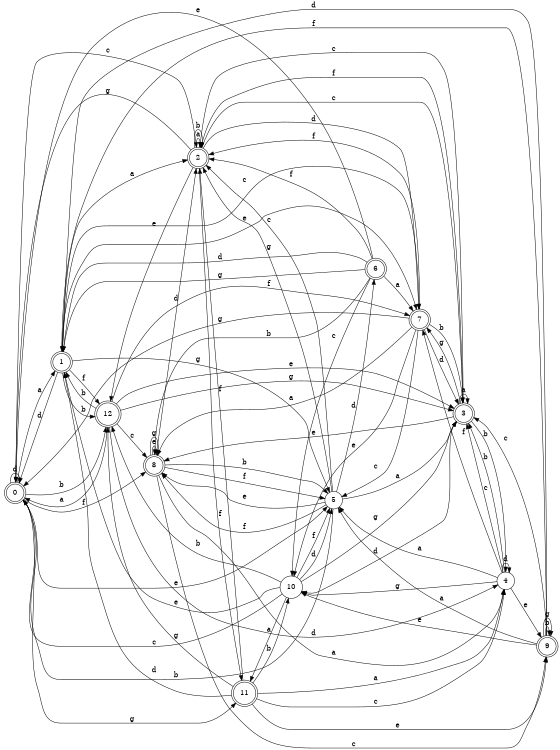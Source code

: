 digraph n11_1 {
__start0 [label="" shape="none"];

rankdir=LR;
size="8,5";

s0 [style="rounded,filled", color="black", fillcolor="white" shape="doublecircle", label="0"];
s1 [style="rounded,filled", color="black", fillcolor="white" shape="doublecircle", label="1"];
s2 [style="rounded,filled", color="black", fillcolor="white" shape="doublecircle", label="2"];
s3 [style="rounded,filled", color="black", fillcolor="white" shape="doublecircle", label="3"];
s4 [style="filled", color="black", fillcolor="white" shape="circle", label="4"];
s5 [style="filled", color="black", fillcolor="white" shape="circle", label="5"];
s6 [style="rounded,filled", color="black", fillcolor="white" shape="doublecircle", label="6"];
s7 [style="rounded,filled", color="black", fillcolor="white" shape="doublecircle", label="7"];
s8 [style="rounded,filled", color="black", fillcolor="white" shape="doublecircle", label="8"];
s9 [style="rounded,filled", color="black", fillcolor="white" shape="doublecircle", label="9"];
s10 [style="filled", color="black", fillcolor="white" shape="circle", label="10"];
s11 [style="rounded,filled", color="black", fillcolor="white" shape="doublecircle", label="11"];
s12 [style="rounded,filled", color="black", fillcolor="white" shape="doublecircle", label="12"];
s0 -> s1 [label="a"];
s0 -> s12 [label="b"];
s0 -> s2 [label="c"];
s0 -> s0 [label="d"];
s0 -> s5 [label="e"];
s0 -> s8 [label="f"];
s0 -> s11 [label="g"];
s1 -> s2 [label="a"];
s1 -> s12 [label="b"];
s1 -> s7 [label="c"];
s1 -> s0 [label="d"];
s1 -> s7 [label="e"];
s1 -> s12 [label="f"];
s1 -> s5 [label="g"];
s2 -> s2 [label="a"];
s2 -> s2 [label="b"];
s2 -> s3 [label="c"];
s2 -> s7 [label="d"];
s2 -> s12 [label="e"];
s2 -> s11 [label="f"];
s2 -> s0 [label="g"];
s3 -> s3 [label="a"];
s3 -> s4 [label="b"];
s3 -> s2 [label="c"];
s3 -> s10 [label="d"];
s3 -> s8 [label="e"];
s3 -> s2 [label="f"];
s3 -> s7 [label="g"];
s4 -> s5 [label="a"];
s4 -> s3 [label="b"];
s4 -> s3 [label="c"];
s4 -> s4 [label="d"];
s4 -> s9 [label="e"];
s4 -> s7 [label="f"];
s4 -> s10 [label="g"];
s5 -> s3 [label="a"];
s5 -> s0 [label="b"];
s5 -> s2 [label="c"];
s5 -> s6 [label="d"];
s5 -> s8 [label="e"];
s5 -> s8 [label="f"];
s5 -> s2 [label="g"];
s6 -> s7 [label="a"];
s6 -> s8 [label="b"];
s6 -> s10 [label="c"];
s6 -> s1 [label="d"];
s6 -> s0 [label="e"];
s6 -> s2 [label="f"];
s6 -> s1 [label="g"];
s7 -> s8 [label="a"];
s7 -> s3 [label="b"];
s7 -> s5 [label="c"];
s7 -> s3 [label="d"];
s7 -> s10 [label="e"];
s7 -> s2 [label="f"];
s7 -> s0 [label="g"];
s8 -> s4 [label="a"];
s8 -> s5 [label="b"];
s8 -> s9 [label="c"];
s8 -> s2 [label="d"];
s8 -> s8 [label="e"];
s8 -> s5 [label="f"];
s8 -> s8 [label="g"];
s9 -> s5 [label="a"];
s9 -> s9 [label="b"];
s9 -> s3 [label="c"];
s9 -> s1 [label="d"];
s9 -> s10 [label="e"];
s9 -> s1 [label="f"];
s9 -> s9 [label="g"];
s10 -> s11 [label="a"];
s10 -> s12 [label="b"];
s10 -> s0 [label="c"];
s10 -> s5 [label="d"];
s10 -> s1 [label="e"];
s10 -> s5 [label="f"];
s10 -> s3 [label="g"];
s11 -> s4 [label="a"];
s11 -> s10 [label="b"];
s11 -> s4 [label="c"];
s11 -> s1 [label="d"];
s11 -> s9 [label="e"];
s11 -> s2 [label="f"];
s11 -> s12 [label="g"];
s12 -> s0 [label="a"];
s12 -> s1 [label="b"];
s12 -> s8 [label="c"];
s12 -> s4 [label="d"];
s12 -> s3 [label="e"];
s12 -> s7 [label="f"];
s12 -> s3 [label="g"];

}